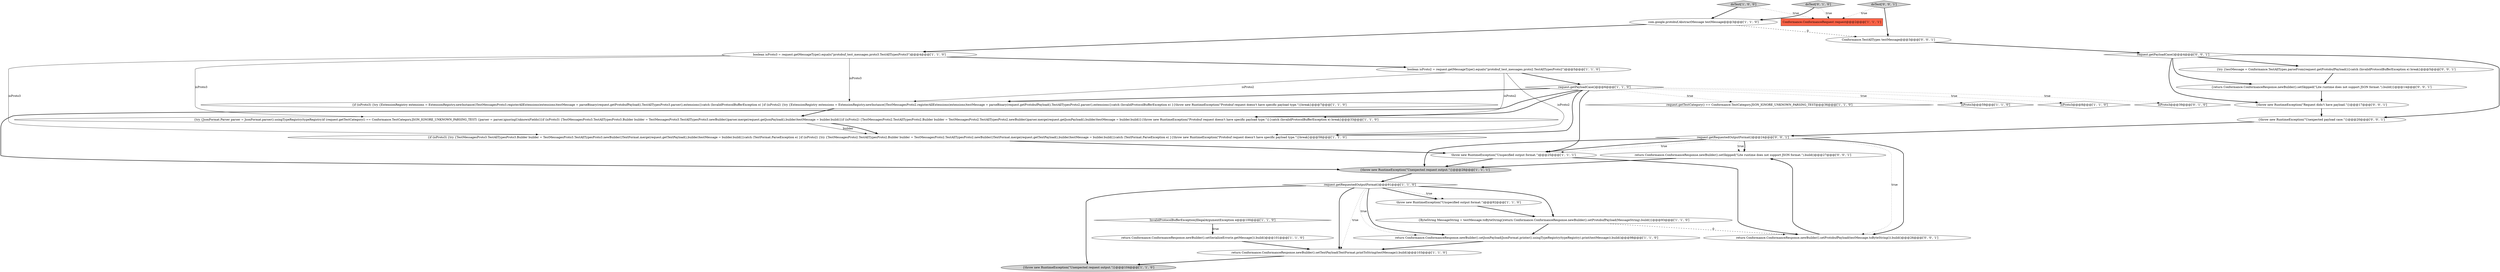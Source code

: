 digraph {
30 [style = filled, label = "{throw new RuntimeException(\"Request didn't have payload.\")}@@@17@@@['0', '0', '1']", fillcolor = white, shape = ellipse image = "AAA0AAABBB3BBB"];
10 [style = filled, label = "{try {JsonFormat.Parser parser = JsonFormat.parser().usingTypeRegistry(typeRegistry)if (request.getTestCategory() == Conformance.TestCategory.JSON_IGNORE_UNKNOWN_PARSING_TEST) {parser = parser.ignoringUnknownFields()}if (isProto3) {TestMessagesProto3.TestAllTypesProto3.Builder builder = TestMessagesProto3.TestAllTypesProto3.newBuilder()parser.merge(request.getJsonPayload(),builder)testMessage = builder.build()}if (isProto2) {TestMessagesProto2.TestAllTypesProto2.Builder builder = TestMessagesProto2.TestAllTypesProto2.newBuilder()parser.merge(request.getJsonPayload(),builder)testMessage = builder.build()}{throw new RuntimeException(\"Protobuf request doesn't have specific payload type.\")}}catch (InvalidProtocolBufferException e) break}@@@33@@@['1', '1', '0']", fillcolor = white, shape = ellipse image = "AAA0AAABBB1BBB"];
8 [style = filled, label = "Conformance.ConformanceRequest request@@@2@@@['1', '1', '1']", fillcolor = tomato, shape = box image = "AAA0AAABBB1BBB"];
17 [style = filled, label = "return Conformance.ConformanceResponse.newBuilder().setTextPayload(TextFormat.printToString(testMessage)).build()@@@103@@@['1', '1', '0']", fillcolor = white, shape = ellipse image = "AAA0AAABBB1BBB"];
33 [style = filled, label = "return Conformance.ConformanceResponse.newBuilder().setSkipped(\"Lite runtime does not support JSON format.\").build()@@@27@@@['0', '0', '1']", fillcolor = white, shape = ellipse image = "AAA0AAABBB3BBB"];
25 [style = filled, label = "request.getRequestedOutputFormat()@@@24@@@['0', '0', '1']", fillcolor = white, shape = diamond image = "AAA0AAABBB3BBB"];
2 [style = filled, label = "return Conformance.ConformanceResponse.newBuilder().setJsonPayload(JsonFormat.printer().usingTypeRegistry(typeRegistry).print(testMessage)).build()@@@98@@@['1', '1', '0']", fillcolor = white, shape = ellipse image = "AAA0AAABBB1BBB"];
24 [style = filled, label = "{throw new RuntimeException(\"Unexpected payload case.\")}@@@20@@@['0', '0', '1']", fillcolor = white, shape = ellipse image = "AAA0AAABBB3BBB"];
20 [style = filled, label = "isProto3@@@8@@@['1', '1', '0']", fillcolor = white, shape = diamond image = "AAA0AAABBB1BBB"];
22 [style = filled, label = "doTest['0', '1', '0']", fillcolor = lightgray, shape = diamond image = "AAA0AAABBB2BBB"];
15 [style = filled, label = "return Conformance.ConformanceResponse.newBuilder().setSerializeError(e.getMessage()).build()@@@101@@@['1', '1', '0']", fillcolor = white, shape = ellipse image = "AAA0AAABBB1BBB"];
23 [style = filled, label = "isProto3@@@39@@@['0', '1', '0']", fillcolor = white, shape = diamond image = "AAA1AAABBB2BBB"];
32 [style = filled, label = "{try {testMessage = Conformance.TestAllTypes.parseFrom(request.getProtobufPayload())}catch (InvalidProtocolBufferException e) break}@@@5@@@['0', '0', '1']", fillcolor = white, shape = ellipse image = "AAA0AAABBB3BBB"];
18 [style = filled, label = "throw new RuntimeException(\"Unspecified output format.\")@@@25@@@['1', '1', '1']", fillcolor = white, shape = ellipse image = "AAA0AAABBB1BBB"];
29 [style = filled, label = "request.getPayloadCase()@@@4@@@['0', '0', '1']", fillcolor = white, shape = diamond image = "AAA0AAABBB3BBB"];
31 [style = filled, label = "{return Conformance.ConformanceResponse.newBuilder().setSkipped(\"Lite runtime does not support JSON format.\").build()}@@@14@@@['0', '0', '1']", fillcolor = white, shape = ellipse image = "AAA0AAABBB3BBB"];
0 [style = filled, label = "{throw new RuntimeException(\"Unexpected request output.\")}@@@104@@@['1', '1', '0']", fillcolor = lightgray, shape = ellipse image = "AAA0AAABBB1BBB"];
3 [style = filled, label = "doTest['1', '0', '0']", fillcolor = lightgray, shape = diamond image = "AAA0AAABBB1BBB"];
19 [style = filled, label = "{throw new RuntimeException(\"Unexpected request output.\")}@@@28@@@['1', '1', '1']", fillcolor = lightgray, shape = ellipse image = "AAA0AAABBB1BBB"];
13 [style = filled, label = "{if (isProto3) {try {TestMessagesProto3.TestAllTypesProto3.Builder builder = TestMessagesProto3.TestAllTypesProto3.newBuilder()TextFormat.merge(request.getTextPayload(),builder)testMessage = builder.build()}catch (TextFormat.ParseException e) }if (isProto2) {try {TestMessagesProto2.TestAllTypesProto2.Builder builder = TestMessagesProto2.TestAllTypesProto2.newBuilder()TextFormat.merge(request.getTextPayload(),builder)testMessage = builder.build()}catch (TextFormat.ParseException e) }{throw new RuntimeException(\"Protobuf request doesn't have specific payload type.\")}break}@@@58@@@['1', '1', '0']", fillcolor = white, shape = ellipse image = "AAA0AAABBB1BBB"];
5 [style = filled, label = "com.google.protobuf.AbstractMessage testMessage@@@3@@@['1', '1', '0']", fillcolor = white, shape = ellipse image = "AAA0AAABBB1BBB"];
4 [style = filled, label = "request.getTestCategory() == Conformance.TestCategory.JSON_IGNORE_UNKNOWN_PARSING_TEST@@@36@@@['1', '1', '0']", fillcolor = white, shape = diamond image = "AAA0AAABBB1BBB"];
26 [style = filled, label = "Conformance.TestAllTypes testMessage@@@3@@@['0', '0', '1']", fillcolor = white, shape = ellipse image = "AAA0AAABBB3BBB"];
1 [style = filled, label = "{if (isProto3) {try {ExtensionRegistry extensions = ExtensionRegistry.newInstance()TestMessagesProto3.registerAllExtensions(extensions)testMessage = parseBinary(request.getProtobufPayload(),TestAllTypesProto3.parser(),extensions)}catch (InvalidProtocolBufferException e) }if (isProto2) {try {ExtensionRegistry extensions = ExtensionRegistry.newInstance()TestMessagesProto2.registerAllExtensions(extensions)testMessage = parseBinary(request.getProtobufPayload(),TestAllTypesProto2.parser(),extensions)}catch (InvalidProtocolBufferException e) }{throw new RuntimeException(\"Protobuf request doesn't have specific payload type.\")}break}@@@7@@@['1', '1', '0']", fillcolor = white, shape = ellipse image = "AAA0AAABBB1BBB"];
7 [style = filled, label = "isProto3@@@59@@@['1', '1', '0']", fillcolor = white, shape = diamond image = "AAA0AAABBB1BBB"];
16 [style = filled, label = "{ByteString MessageString = testMessage.toByteString()return Conformance.ConformanceResponse.newBuilder().setProtobufPayload(MessageString).build()}@@@93@@@['1', '1', '0']", fillcolor = white, shape = ellipse image = "AAA0AAABBB1BBB"];
28 [style = filled, label = "return Conformance.ConformanceResponse.newBuilder().setProtobufPayload(testMessage.toByteString()).build()@@@26@@@['0', '0', '1']", fillcolor = white, shape = ellipse image = "AAA0AAABBB3BBB"];
27 [style = filled, label = "doTest['0', '0', '1']", fillcolor = lightgray, shape = diamond image = "AAA0AAABBB3BBB"];
6 [style = filled, label = "request.getRequestedOutputFormat()@@@91@@@['1', '1', '0']", fillcolor = white, shape = diamond image = "AAA0AAABBB1BBB"];
11 [style = filled, label = "InvalidProtocolBufferException|IllegalArgumentException e@@@100@@@['1', '1', '0']", fillcolor = white, shape = diamond image = "AAA0AAABBB1BBB"];
14 [style = filled, label = "boolean isProto3 = request.getMessageType().equals(\"protobuf_test_messages.proto3.TestAllTypesProto3\")@@@4@@@['1', '1', '0']", fillcolor = white, shape = ellipse image = "AAA0AAABBB1BBB"];
9 [style = filled, label = "request.getPayloadCase()@@@6@@@['1', '1', '0']", fillcolor = white, shape = diamond image = "AAA0AAABBB1BBB"];
21 [style = filled, label = "throw new RuntimeException(\"Unspecified output format.\")@@@92@@@['1', '1', '0']", fillcolor = white, shape = ellipse image = "AAA0AAABBB1BBB"];
12 [style = filled, label = "boolean isProto2 = request.getMessageType().equals(\"protobuf_test_messages.proto2.TestAllTypesProto2\")@@@5@@@['1', '1', '0']", fillcolor = white, shape = ellipse image = "AAA0AAABBB1BBB"];
9->18 [style = bold, label=""];
29->30 [style = bold, label=""];
9->19 [style = bold, label=""];
5->14 [style = bold, label=""];
22->5 [style = bold, label=""];
19->6 [style = bold, label=""];
25->18 [style = dotted, label="true"];
1->10 [style = bold, label=""];
10->13 [style = solid, label="builder"];
12->1 [style = solid, label="isProto2"];
9->7 [style = dotted, label="true"];
25->19 [style = bold, label=""];
21->16 [style = bold, label=""];
6->0 [style = bold, label=""];
9->13 [style = bold, label=""];
3->8 [style = dotted, label="true"];
22->8 [style = dotted, label="true"];
14->12 [style = bold, label=""];
6->17 [style = bold, label=""];
25->33 [style = bold, label=""];
11->15 [style = bold, label=""];
12->13 [style = solid, label="isProto2"];
9->20 [style = dotted, label="true"];
25->18 [style = bold, label=""];
14->13 [style = solid, label="isProto3"];
3->5 [style = bold, label=""];
13->18 [style = bold, label=""];
18->28 [style = bold, label=""];
2->17 [style = bold, label=""];
6->2 [style = bold, label=""];
6->17 [style = dotted, label="true"];
25->28 [style = dotted, label="true"];
16->2 [style = bold, label=""];
12->9 [style = bold, label=""];
6->21 [style = bold, label=""];
6->16 [style = bold, label=""];
25->28 [style = bold, label=""];
29->32 [style = bold, label=""];
10->13 [style = bold, label=""];
14->10 [style = solid, label="isProto3"];
18->19 [style = bold, label=""];
32->31 [style = bold, label=""];
28->33 [style = bold, label=""];
27->8 [style = dotted, label="true"];
16->28 [style = dashed, label="0"];
9->4 [style = dotted, label="true"];
29->31 [style = bold, label=""];
27->26 [style = bold, label=""];
12->10 [style = solid, label="isProto2"];
25->33 [style = dotted, label="true"];
11->15 [style = dotted, label="true"];
33->19 [style = bold, label=""];
6->21 [style = dotted, label="true"];
31->30 [style = bold, label=""];
24->25 [style = bold, label=""];
14->1 [style = solid, label="isProto3"];
29->24 [style = bold, label=""];
6->2 [style = dotted, label="true"];
9->1 [style = bold, label=""];
26->29 [style = bold, label=""];
30->24 [style = bold, label=""];
17->0 [style = bold, label=""];
5->26 [style = dashed, label="0"];
9->10 [style = bold, label=""];
9->23 [style = dotted, label="true"];
15->17 [style = bold, label=""];
}
